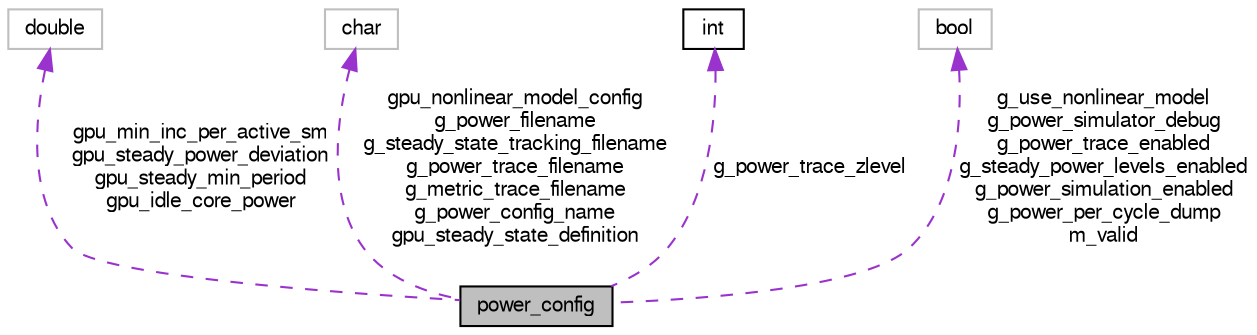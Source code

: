 digraph G
{
  bgcolor="transparent";
  edge [fontname="FreeSans",fontsize="10",labelfontname="FreeSans",labelfontsize="10"];
  node [fontname="FreeSans",fontsize="10",shape=record];
  Node1 [label="power_config",height=0.2,width=0.4,color="black", fillcolor="grey75", style="filled" fontcolor="black"];
  Node2 -> Node1 [dir=back,color="darkorchid3",fontsize="10",style="dashed",label="gpu_min_inc_per_active_sm\ngpu_steady_power_deviation\ngpu_steady_min_period\ngpu_idle_core_power",fontname="FreeSans"];
  Node2 [label="double",height=0.2,width=0.4,color="grey75"];
  Node3 -> Node1 [dir=back,color="darkorchid3",fontsize="10",style="dashed",label="gpu_nonlinear_model_config\ng_power_filename\ng_steady_state_tracking_filename\ng_power_trace_filename\ng_metric_trace_filename\ng_power_config_name\ngpu_steady_state_definition",fontname="FreeSans"];
  Node3 [label="char",height=0.2,width=0.4,color="grey75"];
  Node4 -> Node1 [dir=back,color="darkorchid3",fontsize="10",style="dashed",label="g_power_trace_zlevel",fontname="FreeSans"];
  Node4 [label="int",height=0.2,width=0.4,color="black",URL="$classint.html"];
  Node5 -> Node1 [dir=back,color="darkorchid3",fontsize="10",style="dashed",label="g_use_nonlinear_model\ng_power_simulator_debug\ng_power_trace_enabled\ng_steady_power_levels_enabled\ng_power_simulation_enabled\ng_power_per_cycle_dump\nm_valid",fontname="FreeSans"];
  Node5 [label="bool",height=0.2,width=0.4,color="grey75"];
}
